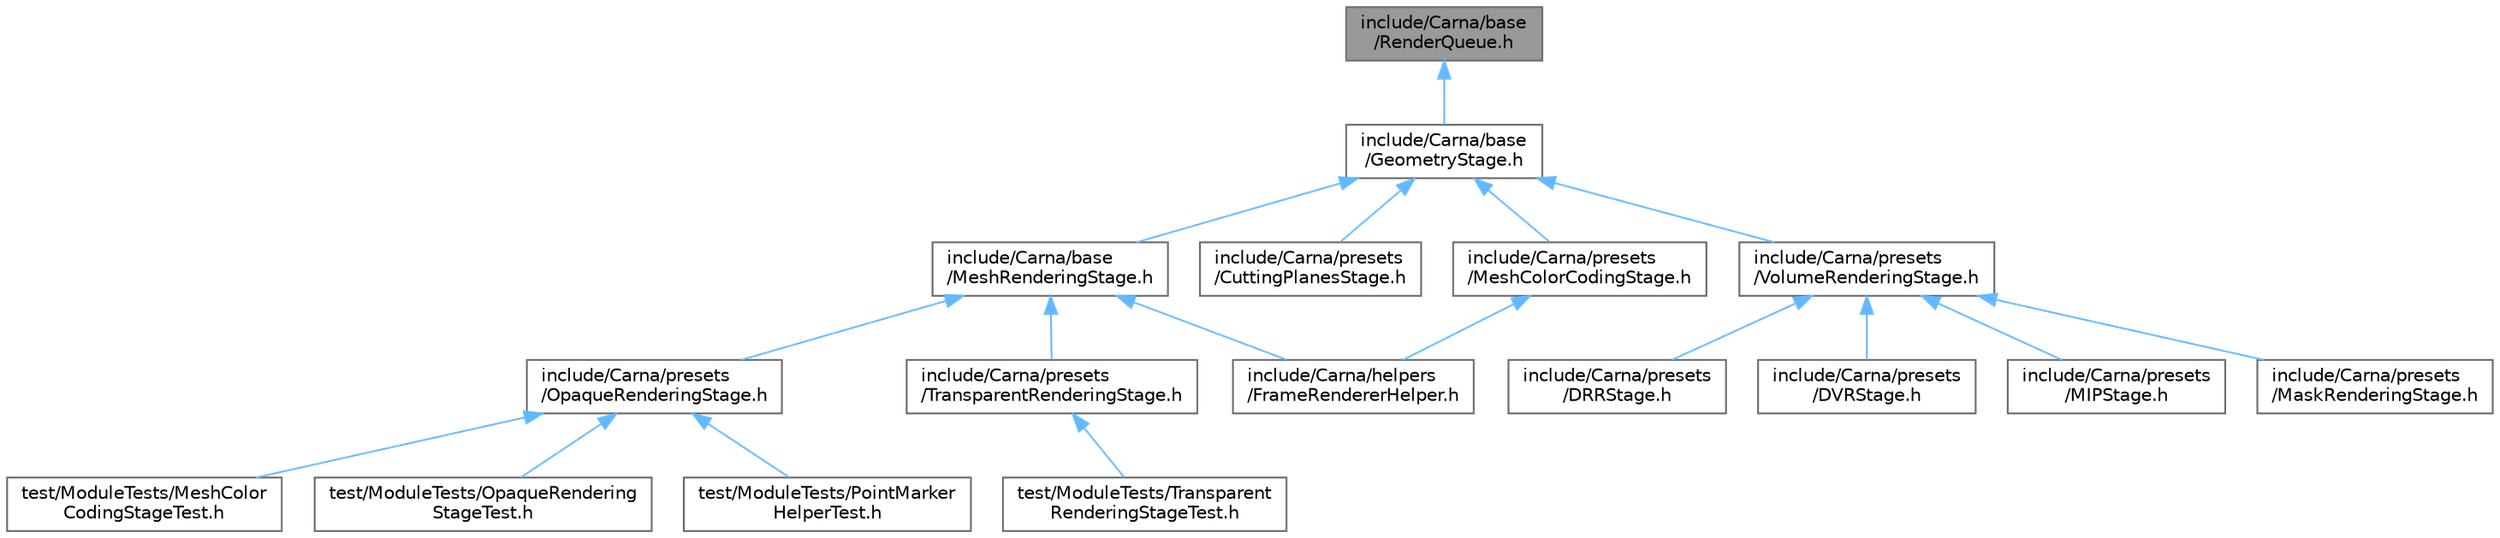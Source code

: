 digraph "include/Carna/base/RenderQueue.h"
{
 // LATEX_PDF_SIZE
  bgcolor="transparent";
  edge [fontname=Helvetica,fontsize=10,labelfontname=Helvetica,labelfontsize=10];
  node [fontname=Helvetica,fontsize=10,shape=box,height=0.2,width=0.4];
  Node1 [id="Node000001",label="include/Carna/base\l/RenderQueue.h",height=0.2,width=0.4,color="gray40", fillcolor="grey60", style="filled", fontcolor="black",tooltip="Defines Carna::base::RenderQueue."];
  Node1 -> Node2 [id="edge1_Node000001_Node000002",dir="back",color="steelblue1",style="solid",tooltip=" "];
  Node2 [id="Node000002",label="include/Carna/base\l/GeometryStage.h",height=0.2,width=0.4,color="grey40", fillcolor="white", style="filled",URL="$GeometryStage_8h.html",tooltip="Defines Carna::base::GeometryStage."];
  Node2 -> Node3 [id="edge2_Node000002_Node000003",dir="back",color="steelblue1",style="solid",tooltip=" "];
  Node3 [id="Node000003",label="include/Carna/base\l/MeshRenderingStage.h",height=0.2,width=0.4,color="grey40", fillcolor="white", style="filled",URL="$MeshRenderingStage_8h.html",tooltip="Defines Carna::base::MeshRenderingStage."];
  Node3 -> Node4 [id="edge3_Node000003_Node000004",dir="back",color="steelblue1",style="solid",tooltip=" "];
  Node4 [id="Node000004",label="include/Carna/helpers\l/FrameRendererHelper.h",height=0.2,width=0.4,color="grey40", fillcolor="white", style="filled",URL="$FrameRendererHelper_8h.html",tooltip="Defines Carna::helpers::FrameRendererHelper."];
  Node3 -> Node5 [id="edge4_Node000003_Node000005",dir="back",color="steelblue1",style="solid",tooltip=" "];
  Node5 [id="Node000005",label="include/Carna/presets\l/OpaqueRenderingStage.h",height=0.2,width=0.4,color="grey40", fillcolor="white", style="filled",URL="$OpaqueRenderingStage_8h.html",tooltip="Defines Carna::presets::OpaqueRenderingStage."];
  Node5 -> Node6 [id="edge5_Node000005_Node000006",dir="back",color="steelblue1",style="solid",tooltip=" "];
  Node6 [id="Node000006",label="test/ModuleTests/MeshColor\lCodingStageTest.h",height=0.2,width=0.4,color="grey40", fillcolor="white", style="filled",URL="$MeshColorCodingStageTest_8h_source.html",tooltip=" "];
  Node5 -> Node7 [id="edge6_Node000005_Node000007",dir="back",color="steelblue1",style="solid",tooltip=" "];
  Node7 [id="Node000007",label="test/ModuleTests/OpaqueRendering\lStageTest.h",height=0.2,width=0.4,color="grey40", fillcolor="white", style="filled",URL="$OpaqueRenderingStageTest_8h_source.html",tooltip=" "];
  Node5 -> Node8 [id="edge7_Node000005_Node000008",dir="back",color="steelblue1",style="solid",tooltip=" "];
  Node8 [id="Node000008",label="test/ModuleTests/PointMarker\lHelperTest.h",height=0.2,width=0.4,color="grey40", fillcolor="white", style="filled",URL="$PointMarkerHelperTest_8h_source.html",tooltip=" "];
  Node3 -> Node9 [id="edge8_Node000003_Node000009",dir="back",color="steelblue1",style="solid",tooltip=" "];
  Node9 [id="Node000009",label="include/Carna/presets\l/TransparentRenderingStage.h",height=0.2,width=0.4,color="grey40", fillcolor="white", style="filled",URL="$TransparentRenderingStage_8h.html",tooltip="Defines Carna::presets::TransparentRenderingStage."];
  Node9 -> Node10 [id="edge9_Node000009_Node000010",dir="back",color="steelblue1",style="solid",tooltip=" "];
  Node10 [id="Node000010",label="test/ModuleTests/Transparent\lRenderingStageTest.h",height=0.2,width=0.4,color="grey40", fillcolor="white", style="filled",URL="$TransparentRenderingStageTest_8h_source.html",tooltip=" "];
  Node2 -> Node11 [id="edge10_Node000002_Node000011",dir="back",color="steelblue1",style="solid",tooltip=" "];
  Node11 [id="Node000011",label="include/Carna/presets\l/CuttingPlanesStage.h",height=0.2,width=0.4,color="grey40", fillcolor="white", style="filled",URL="$CuttingPlanesStage_8h.html",tooltip="Defines Carna::presets::CuttingPlanesStage."];
  Node2 -> Node12 [id="edge11_Node000002_Node000012",dir="back",color="steelblue1",style="solid",tooltip=" "];
  Node12 [id="Node000012",label="include/Carna/presets\l/MeshColorCodingStage.h",height=0.2,width=0.4,color="grey40", fillcolor="white", style="filled",URL="$MeshColorCodingStage_8h.html",tooltip="Defines Carna::presets::MeshColorCodingStage."];
  Node12 -> Node4 [id="edge12_Node000012_Node000004",dir="back",color="steelblue1",style="solid",tooltip=" "];
  Node2 -> Node13 [id="edge13_Node000002_Node000013",dir="back",color="steelblue1",style="solid",tooltip=" "];
  Node13 [id="Node000013",label="include/Carna/presets\l/VolumeRenderingStage.h",height=0.2,width=0.4,color="grey40", fillcolor="white", style="filled",URL="$VolumeRenderingStage_8h.html",tooltip="Defines Carna::presets::VolumeRenderingStage."];
  Node13 -> Node14 [id="edge14_Node000013_Node000014",dir="back",color="steelblue1",style="solid",tooltip=" "];
  Node14 [id="Node000014",label="include/Carna/presets\l/DRRStage.h",height=0.2,width=0.4,color="grey40", fillcolor="white", style="filled",URL="$DRRStage_8h.html",tooltip="Defines Carna::presets::DRRStage."];
  Node13 -> Node15 [id="edge15_Node000013_Node000015",dir="back",color="steelblue1",style="solid",tooltip=" "];
  Node15 [id="Node000015",label="include/Carna/presets\l/DVRStage.h",height=0.2,width=0.4,color="grey40", fillcolor="white", style="filled",URL="$DVRStage_8h.html",tooltip="Defines Carna::presets::DVRStage."];
  Node13 -> Node16 [id="edge16_Node000013_Node000016",dir="back",color="steelblue1",style="solid",tooltip=" "];
  Node16 [id="Node000016",label="include/Carna/presets\l/MIPStage.h",height=0.2,width=0.4,color="grey40", fillcolor="white", style="filled",URL="$MIPStage_8h.html",tooltip="Defines Carna::presets::MIPStage."];
  Node13 -> Node17 [id="edge17_Node000013_Node000017",dir="back",color="steelblue1",style="solid",tooltip=" "];
  Node17 [id="Node000017",label="include/Carna/presets\l/MaskRenderingStage.h",height=0.2,width=0.4,color="grey40", fillcolor="white", style="filled",URL="$MaskRenderingStage_8h.html",tooltip="Defines Carna::presets::MaskRenderingStage."];
}
